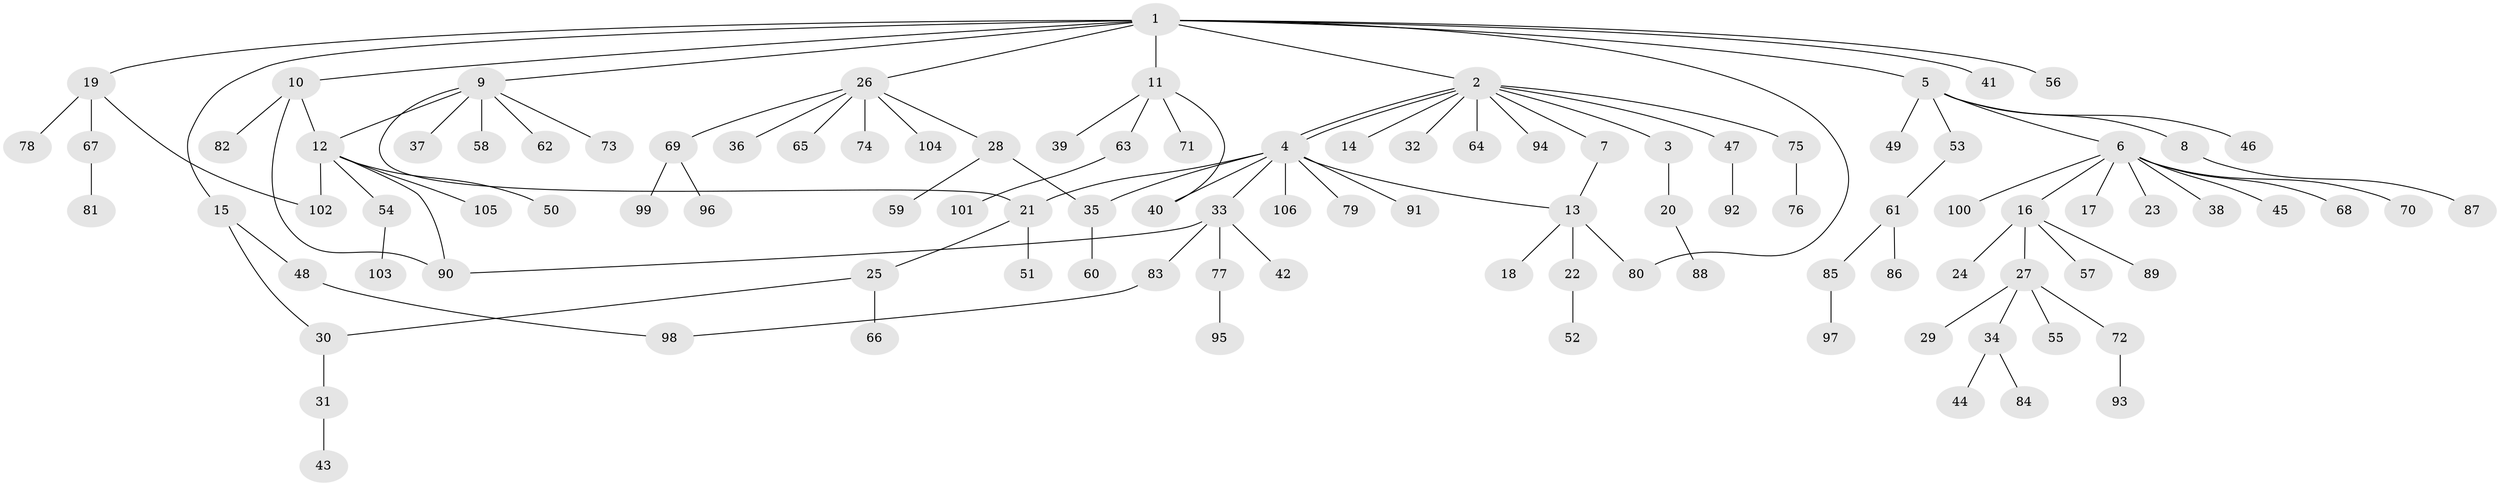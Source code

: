 // Generated by graph-tools (version 1.1) at 2025/48/03/09/25 04:48:02]
// undirected, 106 vertices, 117 edges
graph export_dot {
graph [start="1"]
  node [color=gray90,style=filled];
  1;
  2;
  3;
  4;
  5;
  6;
  7;
  8;
  9;
  10;
  11;
  12;
  13;
  14;
  15;
  16;
  17;
  18;
  19;
  20;
  21;
  22;
  23;
  24;
  25;
  26;
  27;
  28;
  29;
  30;
  31;
  32;
  33;
  34;
  35;
  36;
  37;
  38;
  39;
  40;
  41;
  42;
  43;
  44;
  45;
  46;
  47;
  48;
  49;
  50;
  51;
  52;
  53;
  54;
  55;
  56;
  57;
  58;
  59;
  60;
  61;
  62;
  63;
  64;
  65;
  66;
  67;
  68;
  69;
  70;
  71;
  72;
  73;
  74;
  75;
  76;
  77;
  78;
  79;
  80;
  81;
  82;
  83;
  84;
  85;
  86;
  87;
  88;
  89;
  90;
  91;
  92;
  93;
  94;
  95;
  96;
  97;
  98;
  99;
  100;
  101;
  102;
  103;
  104;
  105;
  106;
  1 -- 2;
  1 -- 5;
  1 -- 9;
  1 -- 10;
  1 -- 11;
  1 -- 15;
  1 -- 19;
  1 -- 26;
  1 -- 41;
  1 -- 56;
  1 -- 80;
  2 -- 3;
  2 -- 4;
  2 -- 4;
  2 -- 7;
  2 -- 14;
  2 -- 32;
  2 -- 47;
  2 -- 64;
  2 -- 75;
  2 -- 94;
  3 -- 20;
  4 -- 13;
  4 -- 21;
  4 -- 33;
  4 -- 35;
  4 -- 40;
  4 -- 79;
  4 -- 91;
  4 -- 106;
  5 -- 6;
  5 -- 8;
  5 -- 46;
  5 -- 49;
  5 -- 53;
  6 -- 16;
  6 -- 17;
  6 -- 23;
  6 -- 38;
  6 -- 45;
  6 -- 68;
  6 -- 70;
  6 -- 100;
  7 -- 13;
  8 -- 87;
  9 -- 12;
  9 -- 21;
  9 -- 37;
  9 -- 58;
  9 -- 62;
  9 -- 73;
  10 -- 12;
  10 -- 82;
  10 -- 90;
  11 -- 39;
  11 -- 40;
  11 -- 63;
  11 -- 71;
  12 -- 50;
  12 -- 54;
  12 -- 90;
  12 -- 102;
  12 -- 105;
  13 -- 18;
  13 -- 22;
  13 -- 80;
  15 -- 30;
  15 -- 48;
  16 -- 24;
  16 -- 27;
  16 -- 57;
  16 -- 89;
  19 -- 67;
  19 -- 78;
  19 -- 102;
  20 -- 88;
  21 -- 25;
  21 -- 51;
  22 -- 52;
  25 -- 30;
  25 -- 66;
  26 -- 28;
  26 -- 36;
  26 -- 65;
  26 -- 69;
  26 -- 74;
  26 -- 104;
  27 -- 29;
  27 -- 34;
  27 -- 55;
  27 -- 72;
  28 -- 35;
  28 -- 59;
  30 -- 31;
  31 -- 43;
  33 -- 42;
  33 -- 77;
  33 -- 83;
  33 -- 90;
  34 -- 44;
  34 -- 84;
  35 -- 60;
  47 -- 92;
  48 -- 98;
  53 -- 61;
  54 -- 103;
  61 -- 85;
  61 -- 86;
  63 -- 101;
  67 -- 81;
  69 -- 96;
  69 -- 99;
  72 -- 93;
  75 -- 76;
  77 -- 95;
  83 -- 98;
  85 -- 97;
}
